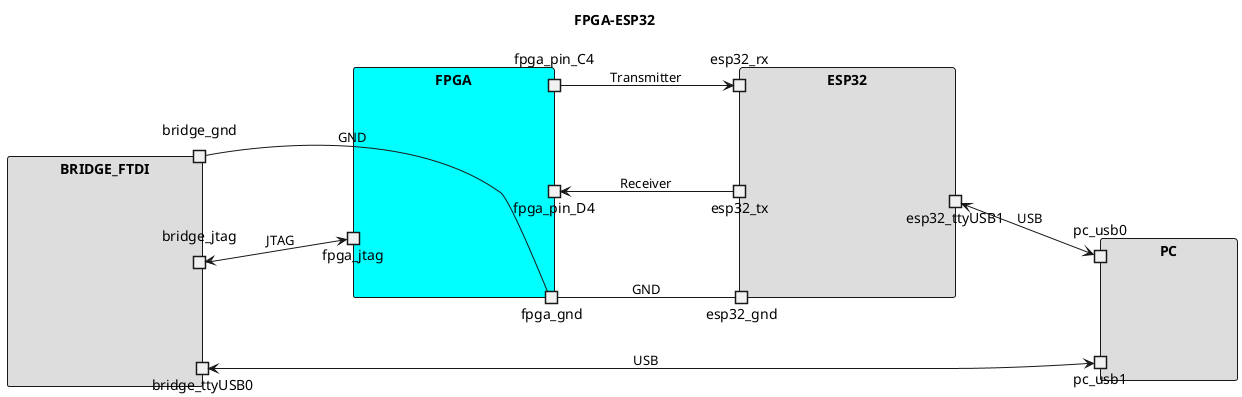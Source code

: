 @startuml
title FPGA-ESP32
left to right direction
skinparam componentStyle rectangle
component FPGA #cyan {
  portout fpga_gnd
  portout fpga_pin_D4
  portout fpga_pin_C4
  portin fpga_jtag
}

component ESP32 #ddd{
  portin esp32_gnd
  portin esp32_tx
  portin esp32_rx
  portout esp32_ttyUSB1
}

component PC #ddd {
  portin pc_usb0
  portin pc_usb1
}

component BRIDGE_FTDI #ddd {
  portout bridge_ttyUSB0
  portout bridge_jtag
  portout bridge_gnd
}

fpga_gnd -- esp32_gnd: GND
fpga_pin_C4 --> esp32_rx: Transmitter
fpga_pin_D4 <-- esp32_tx: Receiver
esp32_ttyUSB1 <--> pc_usb0: USB
bridge_ttyUSB0 <--> pc_usb1: USB
bridge_jtag <--> fpga_jtag: JTAG
bridge_gnd -- fpga_gnd: GND

@enduml
